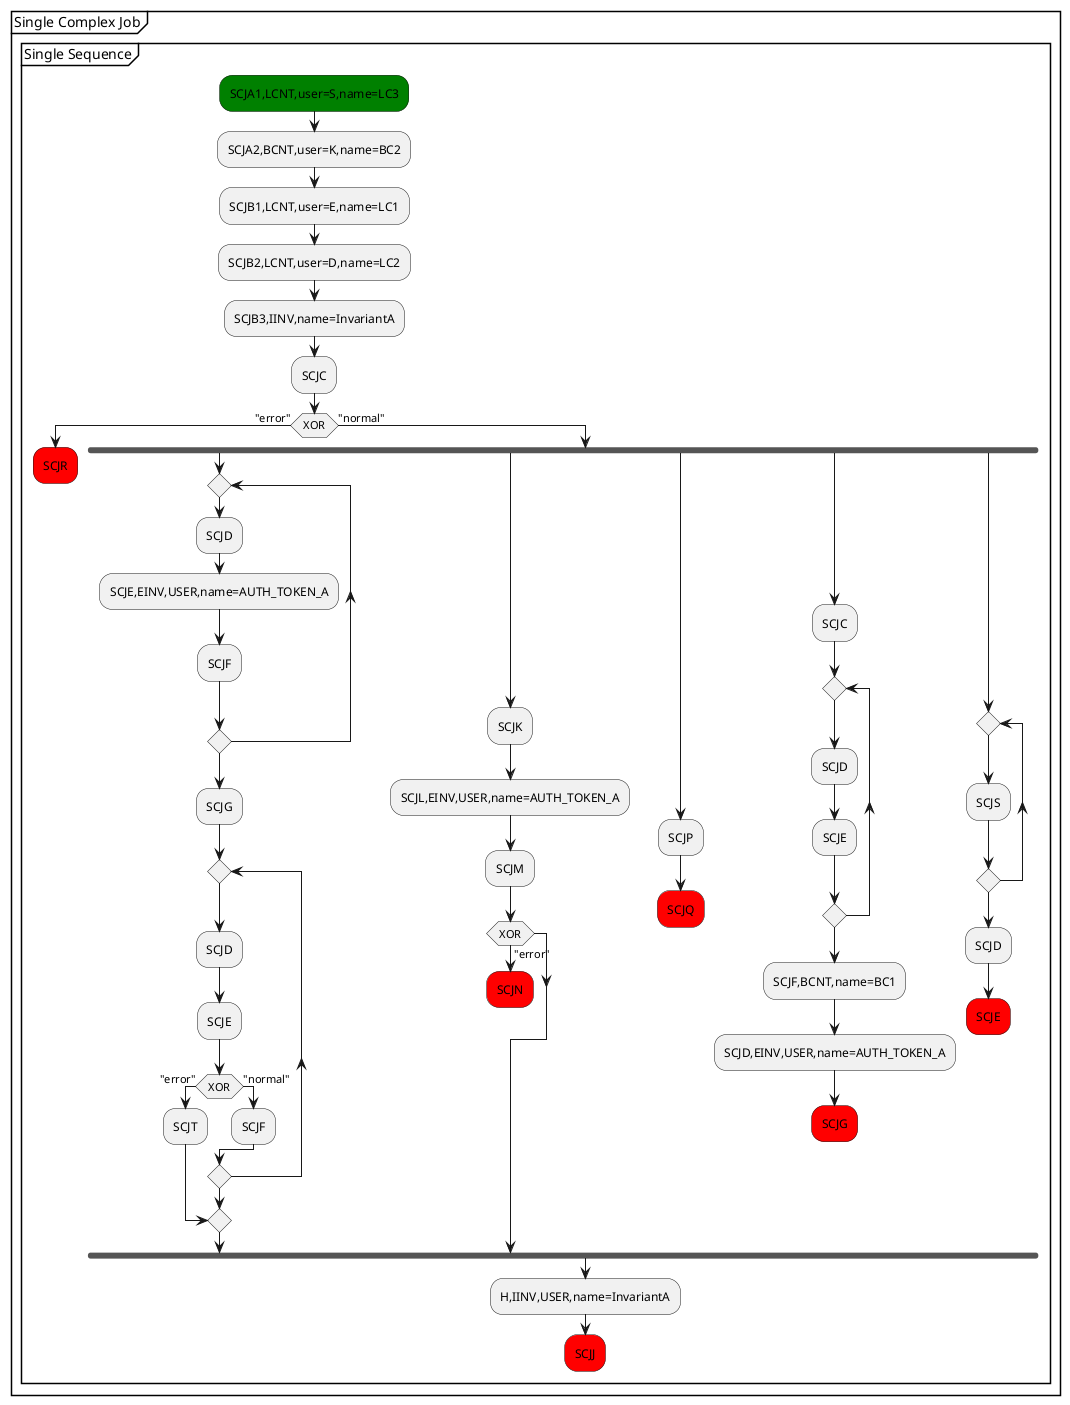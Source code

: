 @startuml
partition "Single Complex Job" {
group "Single Sequence"

  #green:SCJA1,LCNT,user=S,name=LC3;
  :SCJA2,BCNT,user=K,name=BC2;
  :SCJB1,LCNT,user=E,name=LC1;
  :SCJB2,LCNT,user=D,name=LC2;
  :SCJB3,IINV,name=InvariantA;
  :SCJC;
  if (XOR) then ("error")
    #red:SCJR;
    detach
  else ("normal")
    fork
      repeat
        :SCJD;
        :SCJE,EINV,USER,name=AUTH_TOKEN_A;
        :SCJF;
      repeat while
      :SCJG;
      repeat
        :SCJD;
        :SCJE;
        if (XOR) then ("error")
          :SCJT;
          break
        else ("normal")
          :SCJF;
        endif
      repeat while
    fork again
      :SCJK;
      :SCJL,EINV,USER,name=AUTH_TOKEN_A;
      :SCJM;
      if (XOR) then ("error")
        #red:SCJN;
        detach
      endif    
    fork again
      :SCJP;
      #red:SCJQ;
      detach
    fork again
      :SCJC;
      repeat
        :SCJD;
        :SCJE;
      repeat while
      :SCJF,BCNT,name=BC1;
      :SCJD,EINV,USER,name=AUTH_TOKEN_A;
      #red:SCJG;
      detach
    fork again
      repeat
        :SCJS;
      repeat while
      :SCJD;
      #red:SCJE;
      detach
    end fork
    :H,IINV,USER,name=InvariantA;
    #red:SCJJ;
    detach
  endif
end group
}
@enduml
